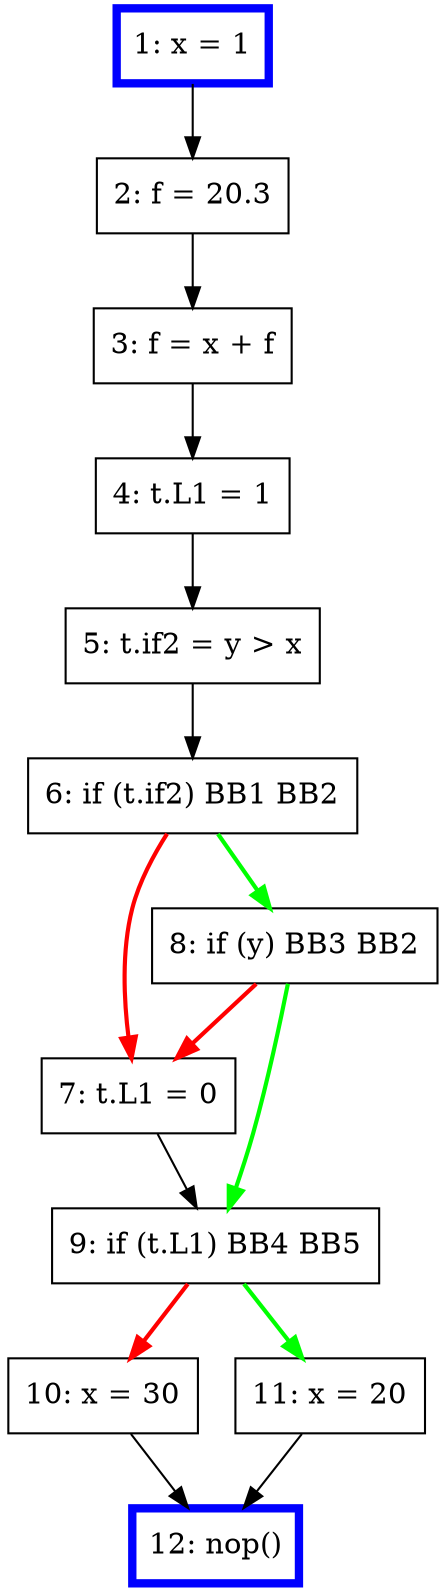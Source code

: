 digraph {
  node [shape=box]
  n1 [label="1: x = 1", color=blue, penwidth=4];
  n2 [label="2: f = 20.3"];
  n3 [label="3: f = x + f"];
  n4 [label="4: t.L1 = 1"];
  n5 [label="5: t.if2 = y > x"];
  n6 [label="6: if (t.if2) BB1 BB2"];
  n7 [label="7: t.L1 = 0"];
  n8 [label="8: if (y) BB3 BB2"];
  n9 [label="9: if (t.L1) BB4 BB5"];
  n10 [label="10: x = 30"];
  n11 [label="11: x = 20"];
  n12 [label="12: nop()", color=blue, penwidth=4];

  n1 -> n2 ;
  n2 -> n3 ;
  n3 -> n4 ;
  n4 -> n5 ;
  n5 -> n6 ;
  n6 -> n8 [color=green, penwidth=2];
  n6 -> n7 [color=red, penwidth=2];
  n7 -> n9 ;
  n8 -> n7 [color=red, penwidth=2];
  n8 -> n9 [color=green, penwidth=2];
  n9 -> n11 [color=green, penwidth=2];
  n9 -> n10 [color=red, penwidth=2];
  n10 -> n12 ;
  n11 -> n12 ;
}
